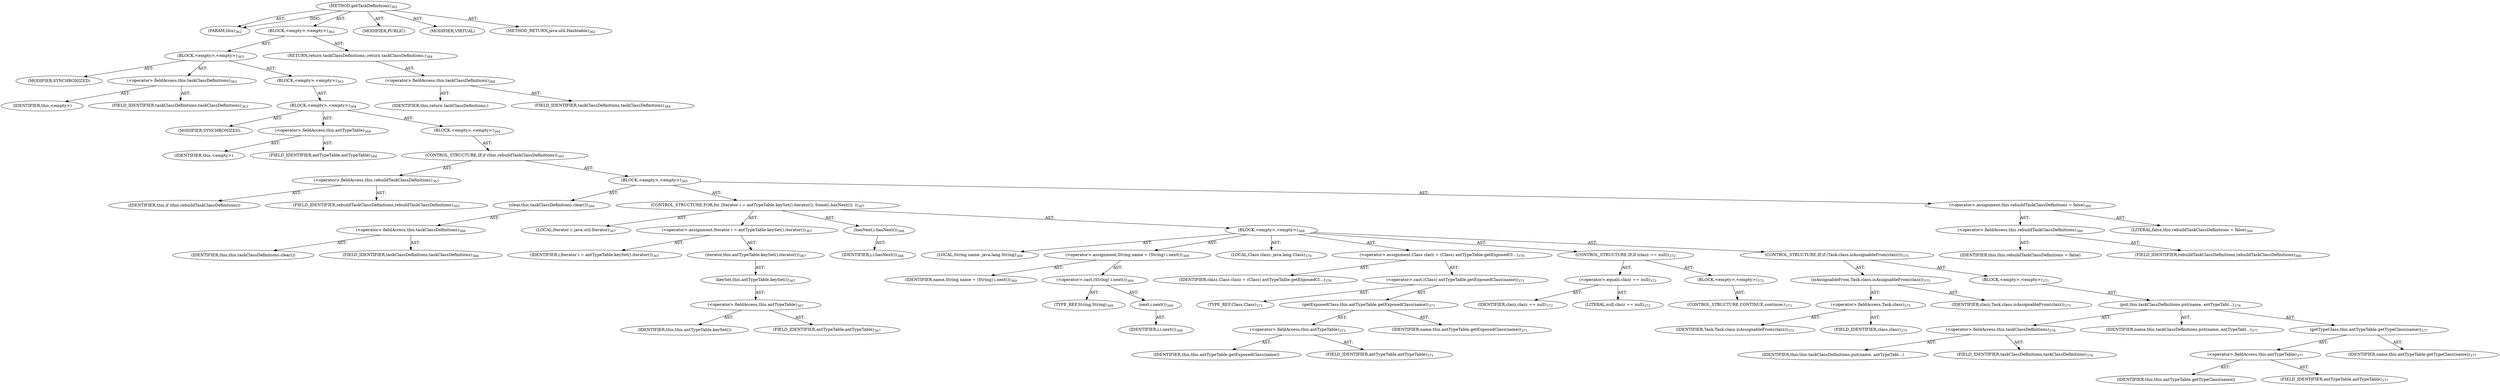 digraph "getTaskDefinitions" {  
"111669149709" [label = <(METHOD,getTaskDefinitions)<SUB>362</SUB>> ]
"115964117033" [label = <(PARAM,this)<SUB>362</SUB>> ]
"25769803803" [label = <(BLOCK,&lt;empty&gt;,&lt;empty&gt;)<SUB>362</SUB>> ]
"25769803804" [label = <(BLOCK,&lt;empty&gt;,&lt;empty&gt;)<SUB>363</SUB>> ]
"133143986213" [label = <(MODIFIER,SYNCHRONIZED)> ]
"30064771223" [label = <(&lt;operator&gt;.fieldAccess,this.taskClassDefinitions)<SUB>363</SUB>> ]
"68719476900" [label = <(IDENTIFIER,this,&lt;empty&gt;)> ]
"55834574883" [label = <(FIELD_IDENTIFIER,taskClassDefinitions,taskClassDefinitions)<SUB>363</SUB>> ]
"25769803805" [label = <(BLOCK,&lt;empty&gt;,&lt;empty&gt;)<SUB>363</SUB>> ]
"25769803806" [label = <(BLOCK,&lt;empty&gt;,&lt;empty&gt;)<SUB>364</SUB>> ]
"133143986214" [label = <(MODIFIER,SYNCHRONIZED)> ]
"30064771224" [label = <(&lt;operator&gt;.fieldAccess,this.antTypeTable)<SUB>364</SUB>> ]
"68719476901" [label = <(IDENTIFIER,this,&lt;empty&gt;)> ]
"55834574884" [label = <(FIELD_IDENTIFIER,antTypeTable,antTypeTable)<SUB>364</SUB>> ]
"25769803807" [label = <(BLOCK,&lt;empty&gt;,&lt;empty&gt;)<SUB>364</SUB>> ]
"47244640267" [label = <(CONTROL_STRUCTURE,IF,if (this.rebuildTaskClassDefinitions))<SUB>365</SUB>> ]
"30064771225" [label = <(&lt;operator&gt;.fieldAccess,this.rebuildTaskClassDefinitions)<SUB>365</SUB>> ]
"68719476902" [label = <(IDENTIFIER,this,if (this.rebuildTaskClassDefinitions))> ]
"55834574885" [label = <(FIELD_IDENTIFIER,rebuildTaskClassDefinitions,rebuildTaskClassDefinitions)<SUB>365</SUB>> ]
"25769803808" [label = <(BLOCK,&lt;empty&gt;,&lt;empty&gt;)<SUB>365</SUB>> ]
"30064771226" [label = <(clear,this.taskClassDefinitions.clear())<SUB>366</SUB>> ]
"30064771227" [label = <(&lt;operator&gt;.fieldAccess,this.taskClassDefinitions)<SUB>366</SUB>> ]
"68719476903" [label = <(IDENTIFIER,this,this.taskClassDefinitions.clear())> ]
"55834574886" [label = <(FIELD_IDENTIFIER,taskClassDefinitions,taskClassDefinitions)<SUB>366</SUB>> ]
"47244640268" [label = <(CONTROL_STRUCTURE,FOR,for (Iterator i = antTypeTable.keySet().iterator(); Some(i.hasNext()); ))<SUB>367</SUB>> ]
"94489280528" [label = <(LOCAL,Iterator i: java.util.Iterator)<SUB>367</SUB>> ]
"30064771228" [label = <(&lt;operator&gt;.assignment,Iterator i = antTypeTable.keySet().iterator())<SUB>367</SUB>> ]
"68719476904" [label = <(IDENTIFIER,i,Iterator i = antTypeTable.keySet().iterator())<SUB>367</SUB>> ]
"30064771229" [label = <(iterator,this.antTypeTable.keySet().iterator())<SUB>367</SUB>> ]
"30064771230" [label = <(keySet,this.antTypeTable.keySet())<SUB>367</SUB>> ]
"30064771231" [label = <(&lt;operator&gt;.fieldAccess,this.antTypeTable)<SUB>367</SUB>> ]
"68719476905" [label = <(IDENTIFIER,this,this.antTypeTable.keySet())> ]
"55834574887" [label = <(FIELD_IDENTIFIER,antTypeTable,antTypeTable)<SUB>367</SUB>> ]
"30064771232" [label = <(hasNext,i.hasNext())<SUB>368</SUB>> ]
"68719476906" [label = <(IDENTIFIER,i,i.hasNext())<SUB>368</SUB>> ]
"25769803809" [label = <(BLOCK,&lt;empty&gt;,&lt;empty&gt;)<SUB>368</SUB>> ]
"94489280529" [label = <(LOCAL,String name: java.lang.String)<SUB>369</SUB>> ]
"30064771233" [label = <(&lt;operator&gt;.assignment,String name = (String) i.next())<SUB>369</SUB>> ]
"68719476907" [label = <(IDENTIFIER,name,String name = (String) i.next())<SUB>369</SUB>> ]
"30064771234" [label = <(&lt;operator&gt;.cast,(String) i.next())<SUB>369</SUB>> ]
"180388626436" [label = <(TYPE_REF,String,String)<SUB>369</SUB>> ]
"30064771235" [label = <(next,i.next())<SUB>369</SUB>> ]
"68719476908" [label = <(IDENTIFIER,i,i.next())<SUB>369</SUB>> ]
"94489280530" [label = <(LOCAL,Class clazz: java.lang.Class)<SUB>370</SUB>> ]
"30064771236" [label = <(&lt;operator&gt;.assignment,Class clazz = (Class) antTypeTable.getExposedCl...)<SUB>370</SUB>> ]
"68719476909" [label = <(IDENTIFIER,clazz,Class clazz = (Class) antTypeTable.getExposedCl...)<SUB>370</SUB>> ]
"30064771237" [label = <(&lt;operator&gt;.cast,(Class) antTypeTable.getExposedClass(name))<SUB>371</SUB>> ]
"180388626437" [label = <(TYPE_REF,Class,Class)<SUB>371</SUB>> ]
"30064771238" [label = <(getExposedClass,this.antTypeTable.getExposedClass(name))<SUB>371</SUB>> ]
"30064771239" [label = <(&lt;operator&gt;.fieldAccess,this.antTypeTable)<SUB>371</SUB>> ]
"68719476910" [label = <(IDENTIFIER,this,this.antTypeTable.getExposedClass(name))> ]
"55834574888" [label = <(FIELD_IDENTIFIER,antTypeTable,antTypeTable)<SUB>371</SUB>> ]
"68719476911" [label = <(IDENTIFIER,name,this.antTypeTable.getExposedClass(name))<SUB>371</SUB>> ]
"47244640269" [label = <(CONTROL_STRUCTURE,IF,if (clazz == null))<SUB>372</SUB>> ]
"30064771240" [label = <(&lt;operator&gt;.equals,clazz == null)<SUB>372</SUB>> ]
"68719476912" [label = <(IDENTIFIER,clazz,clazz == null)<SUB>372</SUB>> ]
"90194313233" [label = <(LITERAL,null,clazz == null)<SUB>372</SUB>> ]
"25769803810" [label = <(BLOCK,&lt;empty&gt;,&lt;empty&gt;)<SUB>372</SUB>> ]
"47244640270" [label = <(CONTROL_STRUCTURE,CONTINUE,continue;)<SUB>373</SUB>> ]
"47244640271" [label = <(CONTROL_STRUCTURE,IF,if (Task.class.isAssignableFrom(clazz)))<SUB>375</SUB>> ]
"30064771241" [label = <(isAssignableFrom,Task.class.isAssignableFrom(clazz))<SUB>375</SUB>> ]
"30064771242" [label = <(&lt;operator&gt;.fieldAccess,Task.class)<SUB>375</SUB>> ]
"68719476913" [label = <(IDENTIFIER,Task,Task.class.isAssignableFrom(clazz))<SUB>375</SUB>> ]
"55834574889" [label = <(FIELD_IDENTIFIER,class,class)<SUB>375</SUB>> ]
"68719476914" [label = <(IDENTIFIER,clazz,Task.class.isAssignableFrom(clazz))<SUB>375</SUB>> ]
"25769803811" [label = <(BLOCK,&lt;empty&gt;,&lt;empty&gt;)<SUB>375</SUB>> ]
"30064771243" [label = <(put,this.taskClassDefinitions.put(name, antTypeTabl...)<SUB>376</SUB>> ]
"30064771244" [label = <(&lt;operator&gt;.fieldAccess,this.taskClassDefinitions)<SUB>376</SUB>> ]
"68719476915" [label = <(IDENTIFIER,this,this.taskClassDefinitions.put(name, antTypeTabl...)> ]
"55834574890" [label = <(FIELD_IDENTIFIER,taskClassDefinitions,taskClassDefinitions)<SUB>376</SUB>> ]
"68719476916" [label = <(IDENTIFIER,name,this.taskClassDefinitions.put(name, antTypeTabl...)<SUB>377</SUB>> ]
"30064771245" [label = <(getTypeClass,this.antTypeTable.getTypeClass(name))<SUB>377</SUB>> ]
"30064771246" [label = <(&lt;operator&gt;.fieldAccess,this.antTypeTable)<SUB>377</SUB>> ]
"68719476917" [label = <(IDENTIFIER,this,this.antTypeTable.getTypeClass(name))> ]
"55834574891" [label = <(FIELD_IDENTIFIER,antTypeTable,antTypeTable)<SUB>377</SUB>> ]
"68719476918" [label = <(IDENTIFIER,name,this.antTypeTable.getTypeClass(name))<SUB>377</SUB>> ]
"30064771247" [label = <(&lt;operator&gt;.assignment,this.rebuildTaskClassDefinitions = false)<SUB>380</SUB>> ]
"30064771248" [label = <(&lt;operator&gt;.fieldAccess,this.rebuildTaskClassDefinitions)<SUB>380</SUB>> ]
"68719476919" [label = <(IDENTIFIER,this,this.rebuildTaskClassDefinitions = false)> ]
"55834574892" [label = <(FIELD_IDENTIFIER,rebuildTaskClassDefinitions,rebuildTaskClassDefinitions)<SUB>380</SUB>> ]
"90194313234" [label = <(LITERAL,false,this.rebuildTaskClassDefinitions = false)<SUB>380</SUB>> ]
"146028888074" [label = <(RETURN,return taskClassDefinitions;,return taskClassDefinitions;)<SUB>384</SUB>> ]
"30064771249" [label = <(&lt;operator&gt;.fieldAccess,this.taskClassDefinitions)<SUB>384</SUB>> ]
"68719476920" [label = <(IDENTIFIER,this,return taskClassDefinitions;)> ]
"55834574893" [label = <(FIELD_IDENTIFIER,taskClassDefinitions,taskClassDefinitions)<SUB>384</SUB>> ]
"133143986215" [label = <(MODIFIER,PUBLIC)> ]
"133143986216" [label = <(MODIFIER,VIRTUAL)> ]
"128849018893" [label = <(METHOD_RETURN,java.util.Hashtable)<SUB>362</SUB>> ]
  "111669149709" -> "115964117033"  [ label = "AST: "] 
  "111669149709" -> "25769803803"  [ label = "AST: "] 
  "111669149709" -> "133143986215"  [ label = "AST: "] 
  "111669149709" -> "133143986216"  [ label = "AST: "] 
  "111669149709" -> "128849018893"  [ label = "AST: "] 
  "25769803803" -> "25769803804"  [ label = "AST: "] 
  "25769803803" -> "146028888074"  [ label = "AST: "] 
  "25769803804" -> "133143986213"  [ label = "AST: "] 
  "25769803804" -> "30064771223"  [ label = "AST: "] 
  "25769803804" -> "25769803805"  [ label = "AST: "] 
  "30064771223" -> "68719476900"  [ label = "AST: "] 
  "30064771223" -> "55834574883"  [ label = "AST: "] 
  "25769803805" -> "25769803806"  [ label = "AST: "] 
  "25769803806" -> "133143986214"  [ label = "AST: "] 
  "25769803806" -> "30064771224"  [ label = "AST: "] 
  "25769803806" -> "25769803807"  [ label = "AST: "] 
  "30064771224" -> "68719476901"  [ label = "AST: "] 
  "30064771224" -> "55834574884"  [ label = "AST: "] 
  "25769803807" -> "47244640267"  [ label = "AST: "] 
  "47244640267" -> "30064771225"  [ label = "AST: "] 
  "47244640267" -> "25769803808"  [ label = "AST: "] 
  "30064771225" -> "68719476902"  [ label = "AST: "] 
  "30064771225" -> "55834574885"  [ label = "AST: "] 
  "25769803808" -> "30064771226"  [ label = "AST: "] 
  "25769803808" -> "47244640268"  [ label = "AST: "] 
  "25769803808" -> "30064771247"  [ label = "AST: "] 
  "30064771226" -> "30064771227"  [ label = "AST: "] 
  "30064771227" -> "68719476903"  [ label = "AST: "] 
  "30064771227" -> "55834574886"  [ label = "AST: "] 
  "47244640268" -> "94489280528"  [ label = "AST: "] 
  "47244640268" -> "30064771228"  [ label = "AST: "] 
  "47244640268" -> "30064771232"  [ label = "AST: "] 
  "47244640268" -> "25769803809"  [ label = "AST: "] 
  "30064771228" -> "68719476904"  [ label = "AST: "] 
  "30064771228" -> "30064771229"  [ label = "AST: "] 
  "30064771229" -> "30064771230"  [ label = "AST: "] 
  "30064771230" -> "30064771231"  [ label = "AST: "] 
  "30064771231" -> "68719476905"  [ label = "AST: "] 
  "30064771231" -> "55834574887"  [ label = "AST: "] 
  "30064771232" -> "68719476906"  [ label = "AST: "] 
  "25769803809" -> "94489280529"  [ label = "AST: "] 
  "25769803809" -> "30064771233"  [ label = "AST: "] 
  "25769803809" -> "94489280530"  [ label = "AST: "] 
  "25769803809" -> "30064771236"  [ label = "AST: "] 
  "25769803809" -> "47244640269"  [ label = "AST: "] 
  "25769803809" -> "47244640271"  [ label = "AST: "] 
  "30064771233" -> "68719476907"  [ label = "AST: "] 
  "30064771233" -> "30064771234"  [ label = "AST: "] 
  "30064771234" -> "180388626436"  [ label = "AST: "] 
  "30064771234" -> "30064771235"  [ label = "AST: "] 
  "30064771235" -> "68719476908"  [ label = "AST: "] 
  "30064771236" -> "68719476909"  [ label = "AST: "] 
  "30064771236" -> "30064771237"  [ label = "AST: "] 
  "30064771237" -> "180388626437"  [ label = "AST: "] 
  "30064771237" -> "30064771238"  [ label = "AST: "] 
  "30064771238" -> "30064771239"  [ label = "AST: "] 
  "30064771238" -> "68719476911"  [ label = "AST: "] 
  "30064771239" -> "68719476910"  [ label = "AST: "] 
  "30064771239" -> "55834574888"  [ label = "AST: "] 
  "47244640269" -> "30064771240"  [ label = "AST: "] 
  "47244640269" -> "25769803810"  [ label = "AST: "] 
  "30064771240" -> "68719476912"  [ label = "AST: "] 
  "30064771240" -> "90194313233"  [ label = "AST: "] 
  "25769803810" -> "47244640270"  [ label = "AST: "] 
  "47244640271" -> "30064771241"  [ label = "AST: "] 
  "47244640271" -> "25769803811"  [ label = "AST: "] 
  "30064771241" -> "30064771242"  [ label = "AST: "] 
  "30064771241" -> "68719476914"  [ label = "AST: "] 
  "30064771242" -> "68719476913"  [ label = "AST: "] 
  "30064771242" -> "55834574889"  [ label = "AST: "] 
  "25769803811" -> "30064771243"  [ label = "AST: "] 
  "30064771243" -> "30064771244"  [ label = "AST: "] 
  "30064771243" -> "68719476916"  [ label = "AST: "] 
  "30064771243" -> "30064771245"  [ label = "AST: "] 
  "30064771244" -> "68719476915"  [ label = "AST: "] 
  "30064771244" -> "55834574890"  [ label = "AST: "] 
  "30064771245" -> "30064771246"  [ label = "AST: "] 
  "30064771245" -> "68719476918"  [ label = "AST: "] 
  "30064771246" -> "68719476917"  [ label = "AST: "] 
  "30064771246" -> "55834574891"  [ label = "AST: "] 
  "30064771247" -> "30064771248"  [ label = "AST: "] 
  "30064771247" -> "90194313234"  [ label = "AST: "] 
  "30064771248" -> "68719476919"  [ label = "AST: "] 
  "30064771248" -> "55834574892"  [ label = "AST: "] 
  "146028888074" -> "30064771249"  [ label = "AST: "] 
  "30064771249" -> "68719476920"  [ label = "AST: "] 
  "30064771249" -> "55834574893"  [ label = "AST: "] 
  "111669149709" -> "115964117033"  [ label = "DDG: "] 
}

